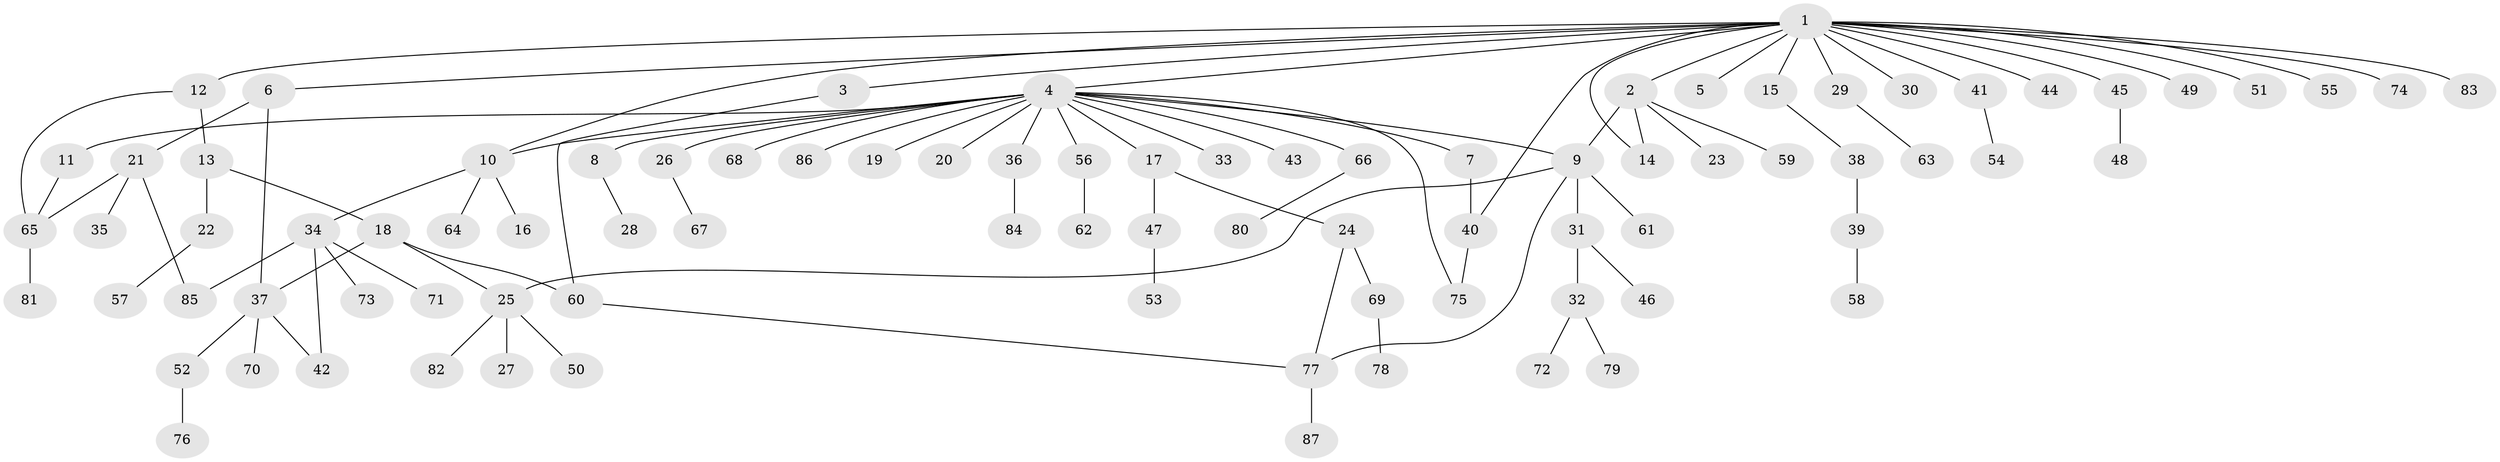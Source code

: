 // Generated by graph-tools (version 1.1) at 2025/01/03/09/25 03:01:49]
// undirected, 87 vertices, 100 edges
graph export_dot {
graph [start="1"]
  node [color=gray90,style=filled];
  1;
  2;
  3;
  4;
  5;
  6;
  7;
  8;
  9;
  10;
  11;
  12;
  13;
  14;
  15;
  16;
  17;
  18;
  19;
  20;
  21;
  22;
  23;
  24;
  25;
  26;
  27;
  28;
  29;
  30;
  31;
  32;
  33;
  34;
  35;
  36;
  37;
  38;
  39;
  40;
  41;
  42;
  43;
  44;
  45;
  46;
  47;
  48;
  49;
  50;
  51;
  52;
  53;
  54;
  55;
  56;
  57;
  58;
  59;
  60;
  61;
  62;
  63;
  64;
  65;
  66;
  67;
  68;
  69;
  70;
  71;
  72;
  73;
  74;
  75;
  76;
  77;
  78;
  79;
  80;
  81;
  82;
  83;
  84;
  85;
  86;
  87;
  1 -- 2;
  1 -- 3;
  1 -- 4;
  1 -- 5;
  1 -- 6;
  1 -- 10;
  1 -- 12;
  1 -- 14;
  1 -- 15;
  1 -- 29;
  1 -- 30;
  1 -- 40;
  1 -- 41;
  1 -- 44;
  1 -- 45;
  1 -- 49;
  1 -- 51;
  1 -- 55;
  1 -- 74;
  1 -- 83;
  2 -- 9;
  2 -- 14;
  2 -- 23;
  2 -- 59;
  3 -- 60;
  4 -- 7;
  4 -- 8;
  4 -- 9;
  4 -- 10;
  4 -- 11;
  4 -- 17;
  4 -- 19;
  4 -- 20;
  4 -- 26;
  4 -- 33;
  4 -- 36;
  4 -- 43;
  4 -- 56;
  4 -- 66;
  4 -- 68;
  4 -- 75;
  4 -- 86;
  6 -- 21;
  6 -- 37;
  7 -- 40;
  8 -- 28;
  9 -- 25;
  9 -- 31;
  9 -- 61;
  9 -- 77;
  10 -- 16;
  10 -- 34;
  10 -- 64;
  11 -- 65;
  12 -- 13;
  12 -- 65;
  13 -- 18;
  13 -- 22;
  15 -- 38;
  17 -- 24;
  17 -- 47;
  18 -- 25;
  18 -- 37;
  18 -- 60;
  21 -- 35;
  21 -- 65;
  21 -- 85;
  22 -- 57;
  24 -- 69;
  24 -- 77;
  25 -- 27;
  25 -- 50;
  25 -- 82;
  26 -- 67;
  29 -- 63;
  31 -- 32;
  31 -- 46;
  32 -- 72;
  32 -- 79;
  34 -- 42;
  34 -- 71;
  34 -- 73;
  34 -- 85;
  36 -- 84;
  37 -- 42;
  37 -- 52;
  37 -- 70;
  38 -- 39;
  39 -- 58;
  40 -- 75;
  41 -- 54;
  45 -- 48;
  47 -- 53;
  52 -- 76;
  56 -- 62;
  60 -- 77;
  65 -- 81;
  66 -- 80;
  69 -- 78;
  77 -- 87;
}
